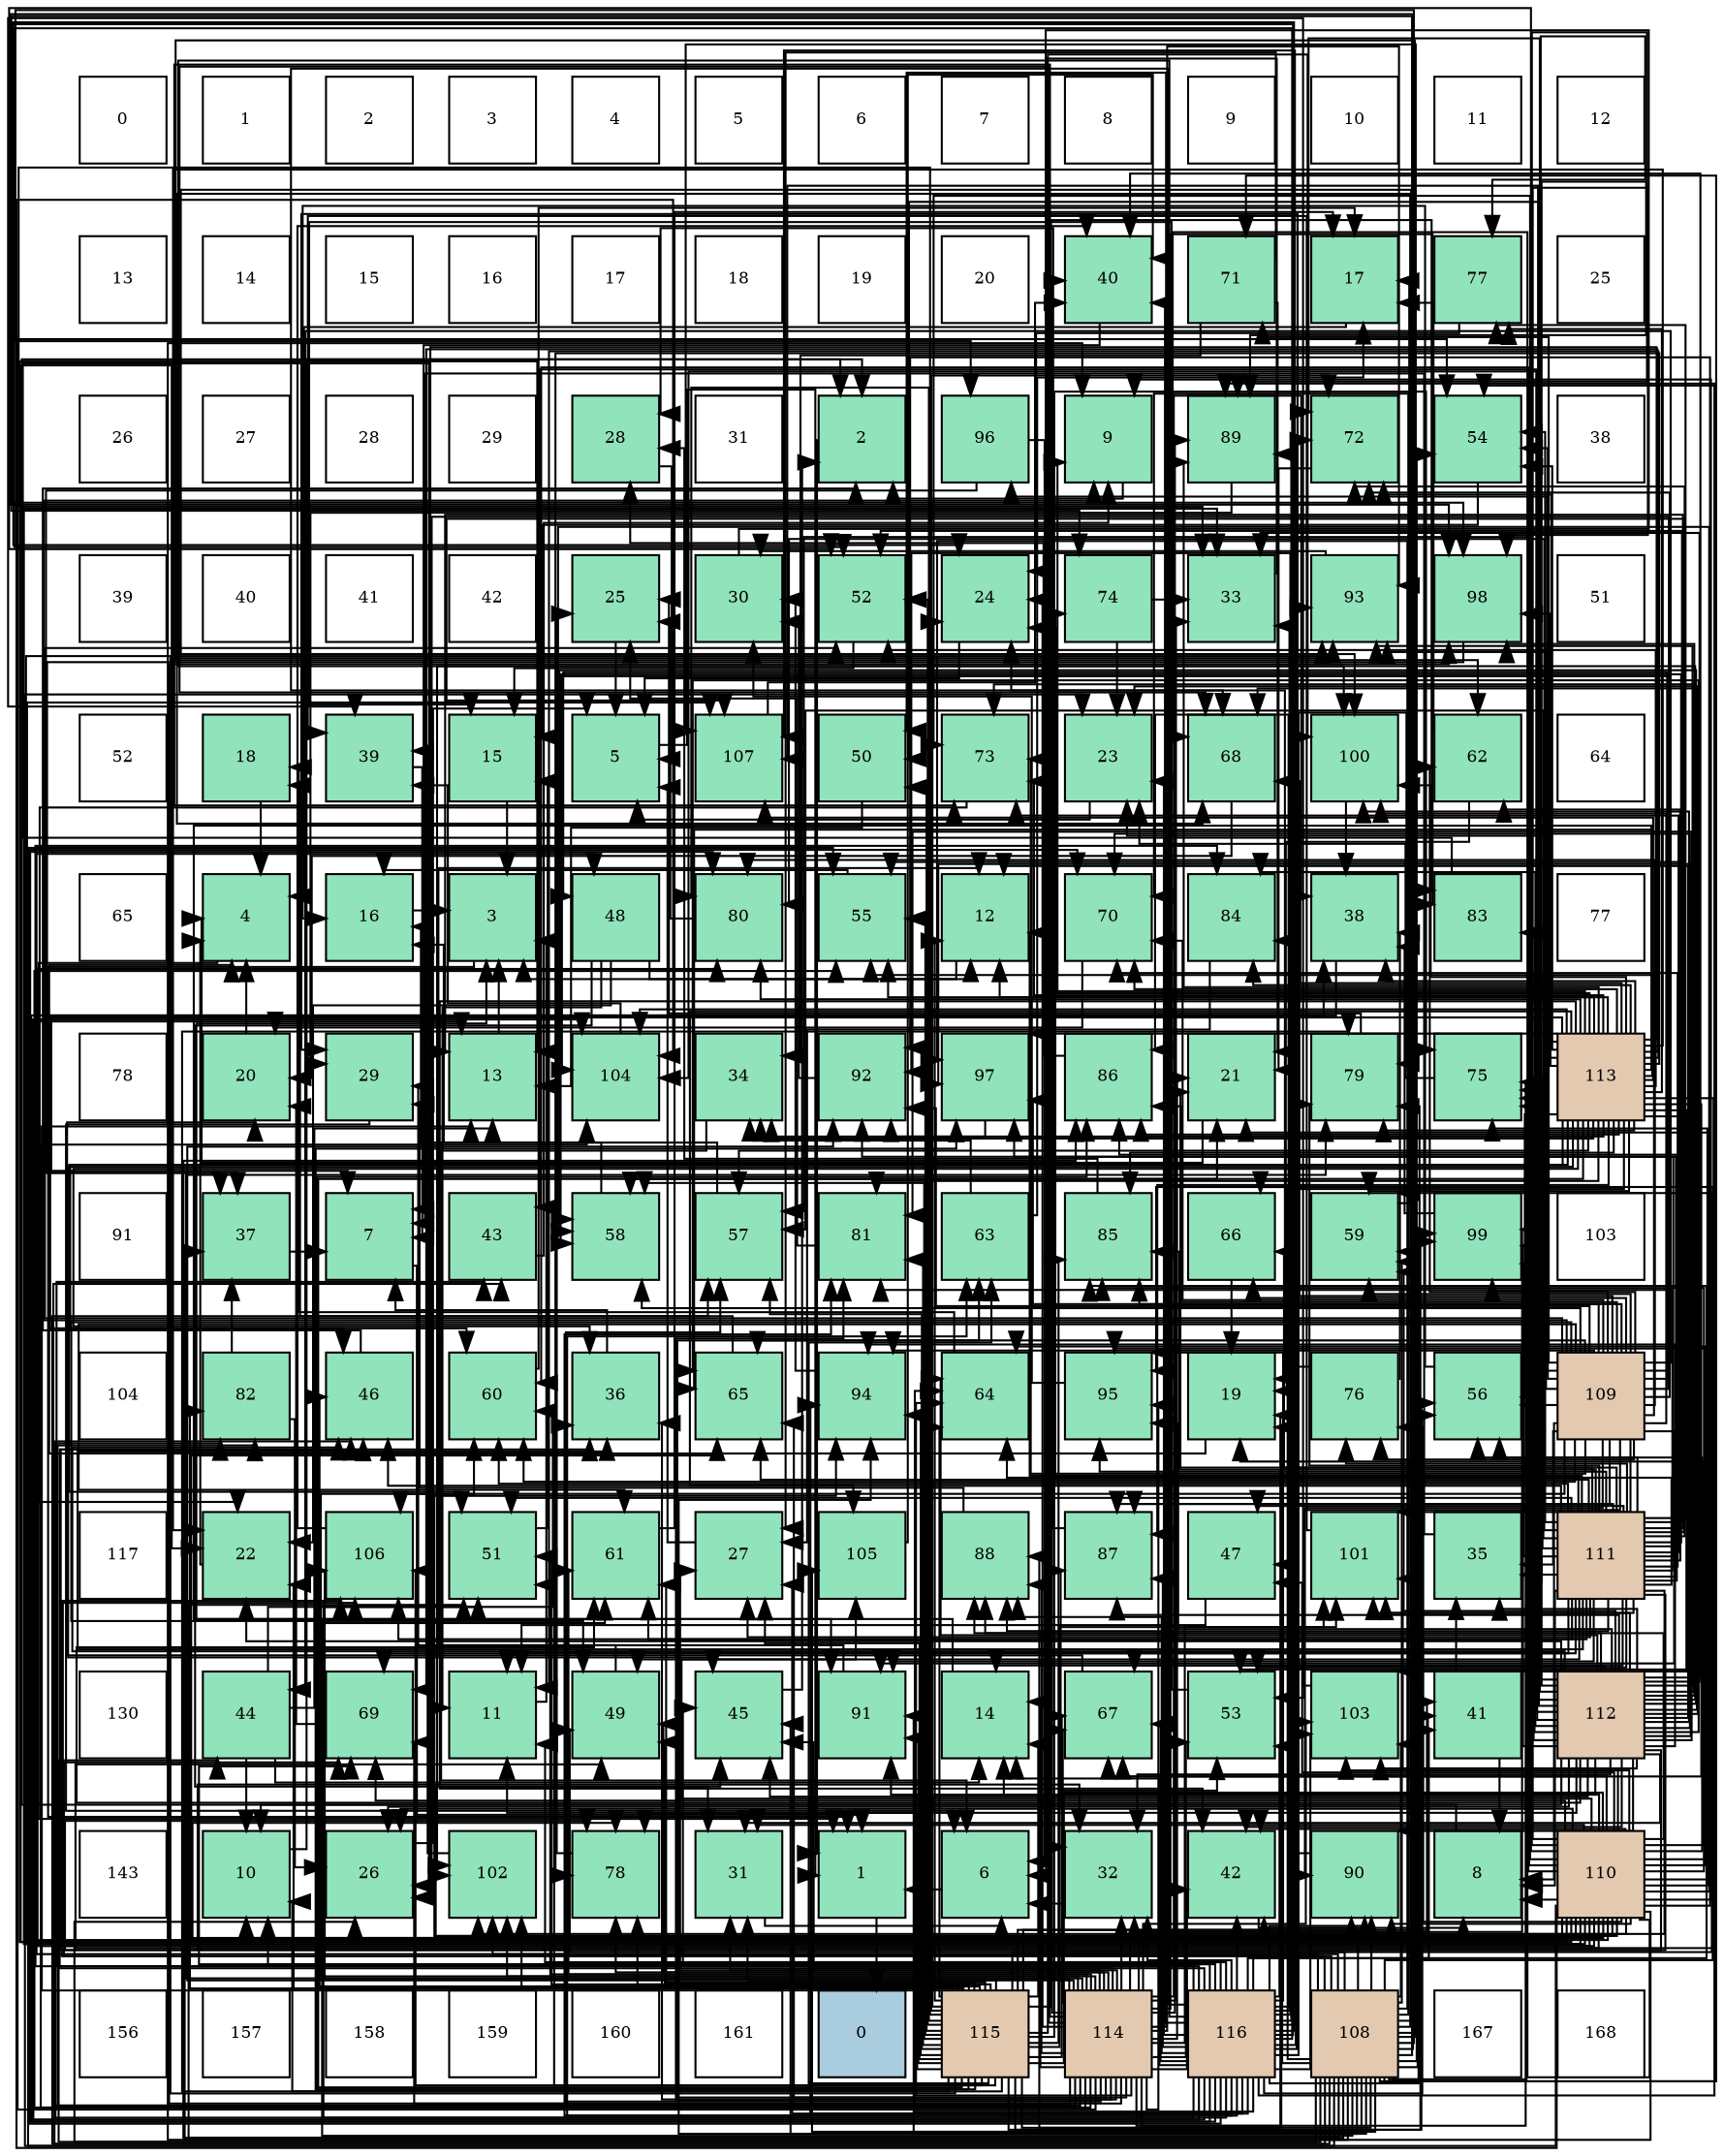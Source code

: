 digraph layout{
 rankdir=TB;
 splines=ortho;
 node [style=filled shape=square fixedsize=true width=0.6];
0[label="0", fontsize=8, fillcolor="#ffffff"];
1[label="1", fontsize=8, fillcolor="#ffffff"];
2[label="2", fontsize=8, fillcolor="#ffffff"];
3[label="3", fontsize=8, fillcolor="#ffffff"];
4[label="4", fontsize=8, fillcolor="#ffffff"];
5[label="5", fontsize=8, fillcolor="#ffffff"];
6[label="6", fontsize=8, fillcolor="#ffffff"];
7[label="7", fontsize=8, fillcolor="#ffffff"];
8[label="8", fontsize=8, fillcolor="#ffffff"];
9[label="9", fontsize=8, fillcolor="#ffffff"];
10[label="10", fontsize=8, fillcolor="#ffffff"];
11[label="11", fontsize=8, fillcolor="#ffffff"];
12[label="12", fontsize=8, fillcolor="#ffffff"];
13[label="13", fontsize=8, fillcolor="#ffffff"];
14[label="14", fontsize=8, fillcolor="#ffffff"];
15[label="15", fontsize=8, fillcolor="#ffffff"];
16[label="16", fontsize=8, fillcolor="#ffffff"];
17[label="17", fontsize=8, fillcolor="#ffffff"];
18[label="18", fontsize=8, fillcolor="#ffffff"];
19[label="19", fontsize=8, fillcolor="#ffffff"];
20[label="20", fontsize=8, fillcolor="#ffffff"];
21[label="40", fontsize=8, fillcolor="#91e3bb"];
22[label="71", fontsize=8, fillcolor="#91e3bb"];
23[label="17", fontsize=8, fillcolor="#91e3bb"];
24[label="77", fontsize=8, fillcolor="#91e3bb"];
25[label="25", fontsize=8, fillcolor="#ffffff"];
26[label="26", fontsize=8, fillcolor="#ffffff"];
27[label="27", fontsize=8, fillcolor="#ffffff"];
28[label="28", fontsize=8, fillcolor="#ffffff"];
29[label="29", fontsize=8, fillcolor="#ffffff"];
30[label="28", fontsize=8, fillcolor="#91e3bb"];
31[label="31", fontsize=8, fillcolor="#ffffff"];
32[label="2", fontsize=8, fillcolor="#91e3bb"];
33[label="96", fontsize=8, fillcolor="#91e3bb"];
34[label="9", fontsize=8, fillcolor="#91e3bb"];
35[label="89", fontsize=8, fillcolor="#91e3bb"];
36[label="72", fontsize=8, fillcolor="#91e3bb"];
37[label="54", fontsize=8, fillcolor="#91e3bb"];
38[label="38", fontsize=8, fillcolor="#ffffff"];
39[label="39", fontsize=8, fillcolor="#ffffff"];
40[label="40", fontsize=8, fillcolor="#ffffff"];
41[label="41", fontsize=8, fillcolor="#ffffff"];
42[label="42", fontsize=8, fillcolor="#ffffff"];
43[label="25", fontsize=8, fillcolor="#91e3bb"];
44[label="30", fontsize=8, fillcolor="#91e3bb"];
45[label="52", fontsize=8, fillcolor="#91e3bb"];
46[label="24", fontsize=8, fillcolor="#91e3bb"];
47[label="74", fontsize=8, fillcolor="#91e3bb"];
48[label="33", fontsize=8, fillcolor="#91e3bb"];
49[label="93", fontsize=8, fillcolor="#91e3bb"];
50[label="98", fontsize=8, fillcolor="#91e3bb"];
51[label="51", fontsize=8, fillcolor="#ffffff"];
52[label="52", fontsize=8, fillcolor="#ffffff"];
53[label="18", fontsize=8, fillcolor="#91e3bb"];
54[label="39", fontsize=8, fillcolor="#91e3bb"];
55[label="15", fontsize=8, fillcolor="#91e3bb"];
56[label="5", fontsize=8, fillcolor="#91e3bb"];
57[label="107", fontsize=8, fillcolor="#91e3bb"];
58[label="50", fontsize=8, fillcolor="#91e3bb"];
59[label="73", fontsize=8, fillcolor="#91e3bb"];
60[label="23", fontsize=8, fillcolor="#91e3bb"];
61[label="68", fontsize=8, fillcolor="#91e3bb"];
62[label="100", fontsize=8, fillcolor="#91e3bb"];
63[label="62", fontsize=8, fillcolor="#91e3bb"];
64[label="64", fontsize=8, fillcolor="#ffffff"];
65[label="65", fontsize=8, fillcolor="#ffffff"];
66[label="4", fontsize=8, fillcolor="#91e3bb"];
67[label="16", fontsize=8, fillcolor="#91e3bb"];
68[label="3", fontsize=8, fillcolor="#91e3bb"];
69[label="48", fontsize=8, fillcolor="#91e3bb"];
70[label="80", fontsize=8, fillcolor="#91e3bb"];
71[label="55", fontsize=8, fillcolor="#91e3bb"];
72[label="12", fontsize=8, fillcolor="#91e3bb"];
73[label="70", fontsize=8, fillcolor="#91e3bb"];
74[label="84", fontsize=8, fillcolor="#91e3bb"];
75[label="38", fontsize=8, fillcolor="#91e3bb"];
76[label="83", fontsize=8, fillcolor="#91e3bb"];
77[label="77", fontsize=8, fillcolor="#ffffff"];
78[label="78", fontsize=8, fillcolor="#ffffff"];
79[label="20", fontsize=8, fillcolor="#91e3bb"];
80[label="29", fontsize=8, fillcolor="#91e3bb"];
81[label="13", fontsize=8, fillcolor="#91e3bb"];
82[label="104", fontsize=8, fillcolor="#91e3bb"];
83[label="34", fontsize=8, fillcolor="#91e3bb"];
84[label="92", fontsize=8, fillcolor="#91e3bb"];
85[label="97", fontsize=8, fillcolor="#91e3bb"];
86[label="86", fontsize=8, fillcolor="#91e3bb"];
87[label="21", fontsize=8, fillcolor="#91e3bb"];
88[label="79", fontsize=8, fillcolor="#91e3bb"];
89[label="75", fontsize=8, fillcolor="#91e3bb"];
90[label="113", fontsize=8, fillcolor="#e3c9af"];
91[label="91", fontsize=8, fillcolor="#ffffff"];
92[label="37", fontsize=8, fillcolor="#91e3bb"];
93[label="7", fontsize=8, fillcolor="#91e3bb"];
94[label="43", fontsize=8, fillcolor="#91e3bb"];
95[label="58", fontsize=8, fillcolor="#91e3bb"];
96[label="57", fontsize=8, fillcolor="#91e3bb"];
97[label="81", fontsize=8, fillcolor="#91e3bb"];
98[label="63", fontsize=8, fillcolor="#91e3bb"];
99[label="85", fontsize=8, fillcolor="#91e3bb"];
100[label="66", fontsize=8, fillcolor="#91e3bb"];
101[label="59", fontsize=8, fillcolor="#91e3bb"];
102[label="99", fontsize=8, fillcolor="#91e3bb"];
103[label="103", fontsize=8, fillcolor="#ffffff"];
104[label="104", fontsize=8, fillcolor="#ffffff"];
105[label="82", fontsize=8, fillcolor="#91e3bb"];
106[label="46", fontsize=8, fillcolor="#91e3bb"];
107[label="60", fontsize=8, fillcolor="#91e3bb"];
108[label="36", fontsize=8, fillcolor="#91e3bb"];
109[label="65", fontsize=8, fillcolor="#91e3bb"];
110[label="94", fontsize=8, fillcolor="#91e3bb"];
111[label="64", fontsize=8, fillcolor="#91e3bb"];
112[label="95", fontsize=8, fillcolor="#91e3bb"];
113[label="19", fontsize=8, fillcolor="#91e3bb"];
114[label="76", fontsize=8, fillcolor="#91e3bb"];
115[label="56", fontsize=8, fillcolor="#91e3bb"];
116[label="109", fontsize=8, fillcolor="#e3c9af"];
117[label="117", fontsize=8, fillcolor="#ffffff"];
118[label="22", fontsize=8, fillcolor="#91e3bb"];
119[label="106", fontsize=8, fillcolor="#91e3bb"];
120[label="51", fontsize=8, fillcolor="#91e3bb"];
121[label="61", fontsize=8, fillcolor="#91e3bb"];
122[label="27", fontsize=8, fillcolor="#91e3bb"];
123[label="105", fontsize=8, fillcolor="#91e3bb"];
124[label="88", fontsize=8, fillcolor="#91e3bb"];
125[label="87", fontsize=8, fillcolor="#91e3bb"];
126[label="47", fontsize=8, fillcolor="#91e3bb"];
127[label="101", fontsize=8, fillcolor="#91e3bb"];
128[label="35", fontsize=8, fillcolor="#91e3bb"];
129[label="111", fontsize=8, fillcolor="#e3c9af"];
130[label="130", fontsize=8, fillcolor="#ffffff"];
131[label="44", fontsize=8, fillcolor="#91e3bb"];
132[label="69", fontsize=8, fillcolor="#91e3bb"];
133[label="11", fontsize=8, fillcolor="#91e3bb"];
134[label="49", fontsize=8, fillcolor="#91e3bb"];
135[label="45", fontsize=8, fillcolor="#91e3bb"];
136[label="91", fontsize=8, fillcolor="#91e3bb"];
137[label="14", fontsize=8, fillcolor="#91e3bb"];
138[label="67", fontsize=8, fillcolor="#91e3bb"];
139[label="53", fontsize=8, fillcolor="#91e3bb"];
140[label="103", fontsize=8, fillcolor="#91e3bb"];
141[label="41", fontsize=8, fillcolor="#91e3bb"];
142[label="112", fontsize=8, fillcolor="#e3c9af"];
143[label="143", fontsize=8, fillcolor="#ffffff"];
144[label="10", fontsize=8, fillcolor="#91e3bb"];
145[label="26", fontsize=8, fillcolor="#91e3bb"];
146[label="102", fontsize=8, fillcolor="#91e3bb"];
147[label="78", fontsize=8, fillcolor="#91e3bb"];
148[label="31", fontsize=8, fillcolor="#91e3bb"];
149[label="1", fontsize=8, fillcolor="#91e3bb"];
150[label="6", fontsize=8, fillcolor="#91e3bb"];
151[label="32", fontsize=8, fillcolor="#91e3bb"];
152[label="42", fontsize=8, fillcolor="#91e3bb"];
153[label="90", fontsize=8, fillcolor="#91e3bb"];
154[label="8", fontsize=8, fillcolor="#91e3bb"];
155[label="110", fontsize=8, fillcolor="#e3c9af"];
156[label="156", fontsize=8, fillcolor="#ffffff"];
157[label="157", fontsize=8, fillcolor="#ffffff"];
158[label="158", fontsize=8, fillcolor="#ffffff"];
159[label="159", fontsize=8, fillcolor="#ffffff"];
160[label="160", fontsize=8, fillcolor="#ffffff"];
161[label="161", fontsize=8, fillcolor="#ffffff"];
162[label="0", fontsize=8, fillcolor="#a9ccde"];
163[label="115", fontsize=8, fillcolor="#e3c9af"];
164[label="114", fontsize=8, fillcolor="#e3c9af"];
165[label="116", fontsize=8, fillcolor="#e3c9af"];
166[label="108", fontsize=8, fillcolor="#e3c9af"];
167[label="167", fontsize=8, fillcolor="#ffffff"];
168[label="168", fontsize=8, fillcolor="#ffffff"];
edge [constraint=false, style=vis];149 -> 162;
32 -> 149;
68 -> 149;
66 -> 149;
56 -> 149;
150 -> 149;
93 -> 149;
154 -> 32;
34 -> 32;
144 -> 32;
133 -> 68;
72 -> 68;
81 -> 68;
137 -> 68;
55 -> 68;
67 -> 68;
23 -> 66;
53 -> 66;
113 -> 66;
79 -> 66;
87 -> 66;
118 -> 66;
60 -> 56;
46 -> 56;
43 -> 56;
145 -> 56;
122 -> 56;
30 -> 56;
80 -> 150;
44 -> 150;
148 -> 150;
151 -> 150;
48 -> 150;
83 -> 150;
128 -> 93;
108 -> 93;
92 -> 93;
75 -> 93;
54 -> 93;
21 -> 93;
141 -> 154;
141 -> 128;
152 -> 154;
94 -> 34;
131 -> 144;
131 -> 81;
131 -> 137;
131 -> 108;
135 -> 32;
106 -> 32;
126 -> 133;
69 -> 133;
69 -> 72;
69 -> 118;
69 -> 148;
134 -> 72;
58 -> 81;
120 -> 55;
45 -> 55;
139 -> 55;
37 -> 55;
71 -> 67;
115 -> 67;
96 -> 67;
95 -> 67;
101 -> 23;
107 -> 23;
121 -> 23;
63 -> 23;
63 -> 113;
98 -> 23;
98 -> 83;
111 -> 53;
109 -> 53;
100 -> 113;
138 -> 79;
61 -> 79;
132 -> 79;
73 -> 79;
22 -> 87;
22 -> 122;
22 -> 83;
36 -> 87;
59 -> 118;
47 -> 60;
47 -> 48;
89 -> 60;
114 -> 46;
114 -> 75;
24 -> 46;
147 -> 43;
88 -> 43;
70 -> 43;
97 -> 43;
105 -> 145;
105 -> 92;
76 -> 145;
74 -> 122;
99 -> 30;
86 -> 30;
125 -> 30;
124 -> 80;
35 -> 80;
153 -> 80;
136 -> 80;
84 -> 44;
49 -> 44;
110 -> 44;
112 -> 44;
33 -> 151;
33 -> 92;
85 -> 83;
50 -> 92;
102 -> 75;
62 -> 75;
127 -> 54;
146 -> 54;
140 -> 54;
82 -> 54;
123 -> 21;
119 -> 21;
57 -> 21;
166 -> 34;
166 -> 145;
166 -> 152;
166 -> 131;
166 -> 135;
166 -> 106;
166 -> 126;
166 -> 69;
166 -> 134;
166 -> 120;
166 -> 37;
166 -> 71;
166 -> 96;
166 -> 101;
166 -> 121;
166 -> 63;
166 -> 100;
166 -> 61;
166 -> 132;
166 -> 73;
166 -> 22;
166 -> 47;
166 -> 89;
166 -> 88;
166 -> 86;
166 -> 124;
166 -> 35;
166 -> 153;
166 -> 136;
166 -> 110;
166 -> 112;
166 -> 33;
166 -> 85;
166 -> 50;
166 -> 102;
166 -> 62;
166 -> 146;
166 -> 140;
166 -> 123;
166 -> 119;
166 -> 57;
116 -> 154;
116 -> 34;
116 -> 128;
116 -> 131;
116 -> 69;
116 -> 134;
116 -> 45;
116 -> 139;
116 -> 37;
116 -> 71;
116 -> 115;
116 -> 95;
116 -> 101;
116 -> 107;
116 -> 121;
116 -> 63;
116 -> 109;
116 -> 100;
116 -> 73;
116 -> 22;
116 -> 36;
116 -> 59;
116 -> 114;
116 -> 70;
116 -> 74;
116 -> 99;
116 -> 86;
116 -> 125;
116 -> 153;
116 -> 136;
116 -> 84;
116 -> 49;
116 -> 110;
116 -> 33;
116 -> 85;
116 -> 102;
116 -> 62;
116 -> 127;
116 -> 146;
116 -> 82;
116 -> 119;
155 -> 154;
155 -> 34;
155 -> 144;
155 -> 81;
155 -> 137;
155 -> 113;
155 -> 87;
155 -> 118;
155 -> 60;
155 -> 145;
155 -> 148;
155 -> 151;
155 -> 48;
155 -> 92;
155 -> 152;
155 -> 135;
155 -> 126;
155 -> 134;
155 -> 45;
155 -> 115;
155 -> 96;
155 -> 95;
155 -> 107;
155 -> 111;
155 -> 109;
155 -> 138;
155 -> 61;
155 -> 132;
155 -> 59;
155 -> 89;
155 -> 114;
155 -> 147;
155 -> 70;
155 -> 99;
155 -> 125;
155 -> 124;
155 -> 35;
155 -> 153;
155 -> 84;
155 -> 49;
155 -> 110;
155 -> 112;
155 -> 50;
155 -> 127;
155 -> 140;
155 -> 82;
155 -> 123;
155 -> 119;
155 -> 57;
129 -> 154;
129 -> 133;
129 -> 72;
129 -> 81;
129 -> 87;
129 -> 122;
129 -> 128;
129 -> 108;
129 -> 106;
129 -> 126;
129 -> 134;
129 -> 120;
129 -> 45;
129 -> 139;
129 -> 37;
129 -> 71;
129 -> 115;
129 -> 96;
129 -> 95;
129 -> 107;
129 -> 121;
129 -> 63;
129 -> 111;
129 -> 109;
129 -> 100;
129 -> 138;
129 -> 132;
129 -> 73;
129 -> 36;
129 -> 59;
129 -> 47;
129 -> 89;
129 -> 114;
129 -> 24;
129 -> 147;
129 -> 88;
129 -> 70;
129 -> 97;
129 -> 99;
129 -> 86;
129 -> 125;
129 -> 124;
129 -> 136;
129 -> 84;
129 -> 112;
129 -> 85;
129 -> 102;
129 -> 127;
129 -> 146;
129 -> 119;
129 -> 57;
142 -> 144;
142 -> 72;
142 -> 137;
142 -> 118;
142 -> 60;
142 -> 145;
142 -> 148;
142 -> 151;
142 -> 48;
142 -> 128;
142 -> 108;
142 -> 21;
142 -> 152;
142 -> 94;
142 -> 135;
142 -> 106;
142 -> 58;
142 -> 95;
142 -> 101;
142 -> 121;
142 -> 111;
142 -> 109;
142 -> 61;
142 -> 73;
142 -> 36;
142 -> 59;
142 -> 89;
142 -> 24;
142 -> 147;
142 -> 97;
142 -> 76;
142 -> 74;
142 -> 125;
142 -> 124;
142 -> 35;
142 -> 153;
142 -> 136;
142 -> 49;
142 -> 110;
142 -> 112;
142 -> 85;
142 -> 50;
142 -> 102;
142 -> 62;
142 -> 127;
142 -> 146;
142 -> 140;
142 -> 82;
142 -> 57;
90 -> 34;
90 -> 133;
90 -> 72;
90 -> 113;
90 -> 118;
90 -> 60;
90 -> 46;
90 -> 145;
90 -> 151;
90 -> 83;
90 -> 108;
90 -> 75;
90 -> 152;
90 -> 135;
90 -> 106;
90 -> 120;
90 -> 45;
90 -> 139;
90 -> 37;
90 -> 71;
90 -> 115;
90 -> 96;
90 -> 95;
90 -> 101;
90 -> 107;
90 -> 109;
90 -> 138;
90 -> 61;
90 -> 132;
90 -> 73;
90 -> 36;
90 -> 59;
90 -> 24;
90 -> 147;
90 -> 88;
90 -> 70;
90 -> 97;
90 -> 74;
90 -> 99;
90 -> 86;
90 -> 125;
90 -> 35;
90 -> 136;
90 -> 84;
90 -> 85;
90 -> 50;
90 -> 62;
90 -> 140;
90 -> 82;
90 -> 123;
90 -> 57;
164 -> 137;
164 -> 113;
164 -> 87;
164 -> 46;
164 -> 122;
164 -> 148;
164 -> 151;
164 -> 48;
164 -> 108;
164 -> 75;
164 -> 21;
164 -> 141;
164 -> 152;
164 -> 94;
164 -> 135;
164 -> 134;
164 -> 58;
164 -> 120;
164 -> 139;
164 -> 37;
164 -> 71;
164 -> 96;
164 -> 107;
164 -> 121;
164 -> 98;
164 -> 111;
164 -> 109;
164 -> 138;
164 -> 61;
164 -> 132;
164 -> 59;
164 -> 89;
164 -> 147;
164 -> 88;
164 -> 97;
164 -> 105;
164 -> 76;
164 -> 124;
164 -> 35;
164 -> 84;
164 -> 49;
164 -> 112;
164 -> 50;
164 -> 102;
164 -> 127;
164 -> 146;
164 -> 140;
164 -> 82;
164 -> 119;
163 -> 144;
163 -> 133;
163 -> 72;
163 -> 81;
163 -> 137;
163 -> 113;
163 -> 87;
163 -> 118;
163 -> 46;
163 -> 122;
163 -> 148;
163 -> 48;
163 -> 141;
163 -> 106;
163 -> 134;
163 -> 58;
163 -> 120;
163 -> 45;
163 -> 139;
163 -> 71;
163 -> 115;
163 -> 96;
163 -> 95;
163 -> 101;
163 -> 107;
163 -> 121;
163 -> 98;
163 -> 111;
163 -> 138;
163 -> 36;
163 -> 89;
163 -> 147;
163 -> 88;
163 -> 70;
163 -> 97;
163 -> 105;
163 -> 76;
163 -> 99;
163 -> 86;
163 -> 153;
163 -> 136;
163 -> 49;
163 -> 110;
163 -> 85;
163 -> 102;
163 -> 62;
163 -> 127;
163 -> 146;
163 -> 119;
165 -> 144;
165 -> 133;
165 -> 81;
165 -> 137;
165 -> 60;
165 -> 46;
165 -> 122;
165 -> 151;
165 -> 48;
165 -> 75;
165 -> 21;
165 -> 141;
165 -> 152;
165 -> 94;
165 -> 135;
165 -> 106;
165 -> 120;
165 -> 45;
165 -> 139;
165 -> 37;
165 -> 115;
165 -> 101;
165 -> 98;
165 -> 111;
165 -> 138;
165 -> 61;
165 -> 132;
165 -> 73;
165 -> 36;
165 -> 88;
165 -> 70;
165 -> 97;
165 -> 105;
165 -> 74;
165 -> 99;
165 -> 86;
165 -> 125;
165 -> 124;
165 -> 35;
165 -> 153;
165 -> 84;
165 -> 49;
165 -> 110;
165 -> 112;
165 -> 50;
165 -> 62;
165 -> 140;
165 -> 82;
165 -> 57;
edge [constraint=true, style=invis];
0 -> 13 -> 26 -> 39 -> 52 -> 65 -> 78 -> 91 -> 104 -> 117 -> 130 -> 143 -> 156;
1 -> 14 -> 27 -> 40 -> 53 -> 66 -> 79 -> 92 -> 105 -> 118 -> 131 -> 144 -> 157;
2 -> 15 -> 28 -> 41 -> 54 -> 67 -> 80 -> 93 -> 106 -> 119 -> 132 -> 145 -> 158;
3 -> 16 -> 29 -> 42 -> 55 -> 68 -> 81 -> 94 -> 107 -> 120 -> 133 -> 146 -> 159;
4 -> 17 -> 30 -> 43 -> 56 -> 69 -> 82 -> 95 -> 108 -> 121 -> 134 -> 147 -> 160;
5 -> 18 -> 31 -> 44 -> 57 -> 70 -> 83 -> 96 -> 109 -> 122 -> 135 -> 148 -> 161;
6 -> 19 -> 32 -> 45 -> 58 -> 71 -> 84 -> 97 -> 110 -> 123 -> 136 -> 149 -> 162;
7 -> 20 -> 33 -> 46 -> 59 -> 72 -> 85 -> 98 -> 111 -> 124 -> 137 -> 150 -> 163;
8 -> 21 -> 34 -> 47 -> 60 -> 73 -> 86 -> 99 -> 112 -> 125 -> 138 -> 151 -> 164;
9 -> 22 -> 35 -> 48 -> 61 -> 74 -> 87 -> 100 -> 113 -> 126 -> 139 -> 152 -> 165;
10 -> 23 -> 36 -> 49 -> 62 -> 75 -> 88 -> 101 -> 114 -> 127 -> 140 -> 153 -> 166;
11 -> 24 -> 37 -> 50 -> 63 -> 76 -> 89 -> 102 -> 115 -> 128 -> 141 -> 154 -> 167;
12 -> 25 -> 38 -> 51 -> 64 -> 77 -> 90 -> 103 -> 116 -> 129 -> 142 -> 155 -> 168;
rank = same {0 -> 1 -> 2 -> 3 -> 4 -> 5 -> 6 -> 7 -> 8 -> 9 -> 10 -> 11 -> 12};
rank = same {13 -> 14 -> 15 -> 16 -> 17 -> 18 -> 19 -> 20 -> 21 -> 22 -> 23 -> 24 -> 25};
rank = same {26 -> 27 -> 28 -> 29 -> 30 -> 31 -> 32 -> 33 -> 34 -> 35 -> 36 -> 37 -> 38};
rank = same {39 -> 40 -> 41 -> 42 -> 43 -> 44 -> 45 -> 46 -> 47 -> 48 -> 49 -> 50 -> 51};
rank = same {52 -> 53 -> 54 -> 55 -> 56 -> 57 -> 58 -> 59 -> 60 -> 61 -> 62 -> 63 -> 64};
rank = same {65 -> 66 -> 67 -> 68 -> 69 -> 70 -> 71 -> 72 -> 73 -> 74 -> 75 -> 76 -> 77};
rank = same {78 -> 79 -> 80 -> 81 -> 82 -> 83 -> 84 -> 85 -> 86 -> 87 -> 88 -> 89 -> 90};
rank = same {91 -> 92 -> 93 -> 94 -> 95 -> 96 -> 97 -> 98 -> 99 -> 100 -> 101 -> 102 -> 103};
rank = same {104 -> 105 -> 106 -> 107 -> 108 -> 109 -> 110 -> 111 -> 112 -> 113 -> 114 -> 115 -> 116};
rank = same {117 -> 118 -> 119 -> 120 -> 121 -> 122 -> 123 -> 124 -> 125 -> 126 -> 127 -> 128 -> 129};
rank = same {130 -> 131 -> 132 -> 133 -> 134 -> 135 -> 136 -> 137 -> 138 -> 139 -> 140 -> 141 -> 142};
rank = same {143 -> 144 -> 145 -> 146 -> 147 -> 148 -> 149 -> 150 -> 151 -> 152 -> 153 -> 154 -> 155};
rank = same {156 -> 157 -> 158 -> 159 -> 160 -> 161 -> 162 -> 163 -> 164 -> 165 -> 166 -> 167 -> 168};
}